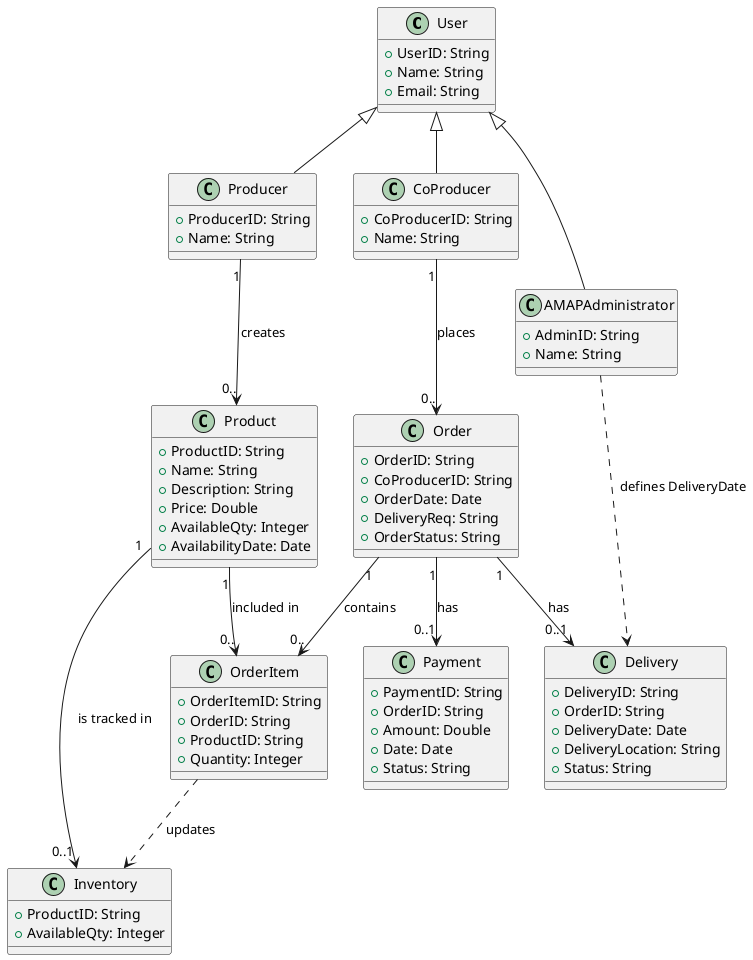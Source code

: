 @startuml
' ==== Classes base de utilizadores ====

class User {
  +UserID: String
  +Name: String
  +Email: String
}

class Producer {
  +ProducerID: String
  +Name: String
}

class AMAPAdministrator {
  +AdminID: String
  +Name: String
}

class CoProducer {
  +CoProducerID: String
  +Name: String
}

' ==== Produto e inventário ====
class Product {
  +ProductID: String
  +Name: String
  +Description: String
  +Price: Double
  +AvailableQty: Integer
  +AvailabilityDate: Date
}

class Inventory {
  +ProductID: String
  +AvailableQty: Integer
}

' ==== Encomenda e itens ====
class Order {
  +OrderID: String
  +CoProducerID: String
  +OrderDate: Date
  +DeliveryReq: String
  +OrderStatus: String
}

class OrderItem {
  +OrderItemID: String
  +OrderID: String
  +ProductID: String
  +Quantity: Integer
}

' ==== Pagamento e entrega ====
class Payment {
  +PaymentID: String
  +OrderID: String
  +Amount: Double
  +Date: Date
  +Status: String
}

class Delivery {
  +DeliveryID: String
  +OrderID: String
  +DeliveryDate: Date
  +DeliveryLocation: String
  +Status: String
}

' ==== Relações entre as classes ====
User <|-- Producer
User <|-- AMAPAdministrator
User <|-- CoProducer

CoProducer "1" --> "0.." Order : places
Producer "1" --> "0.." Product : creates
Product "1" --> "0..1" Inventory : is tracked in

Order "1" --> "0.." OrderItem : contains
Product "1" --> "0.." OrderItem : included in

Order "1" --> "0..1" Payment : has
Order "1" --> "0..1" Delivery : has

' ==== Comportamentos especiais ====
OrderItem ..> Inventory : updates

AMAPAdministrator ..> Delivery : defines DeliveryDate
@enduml